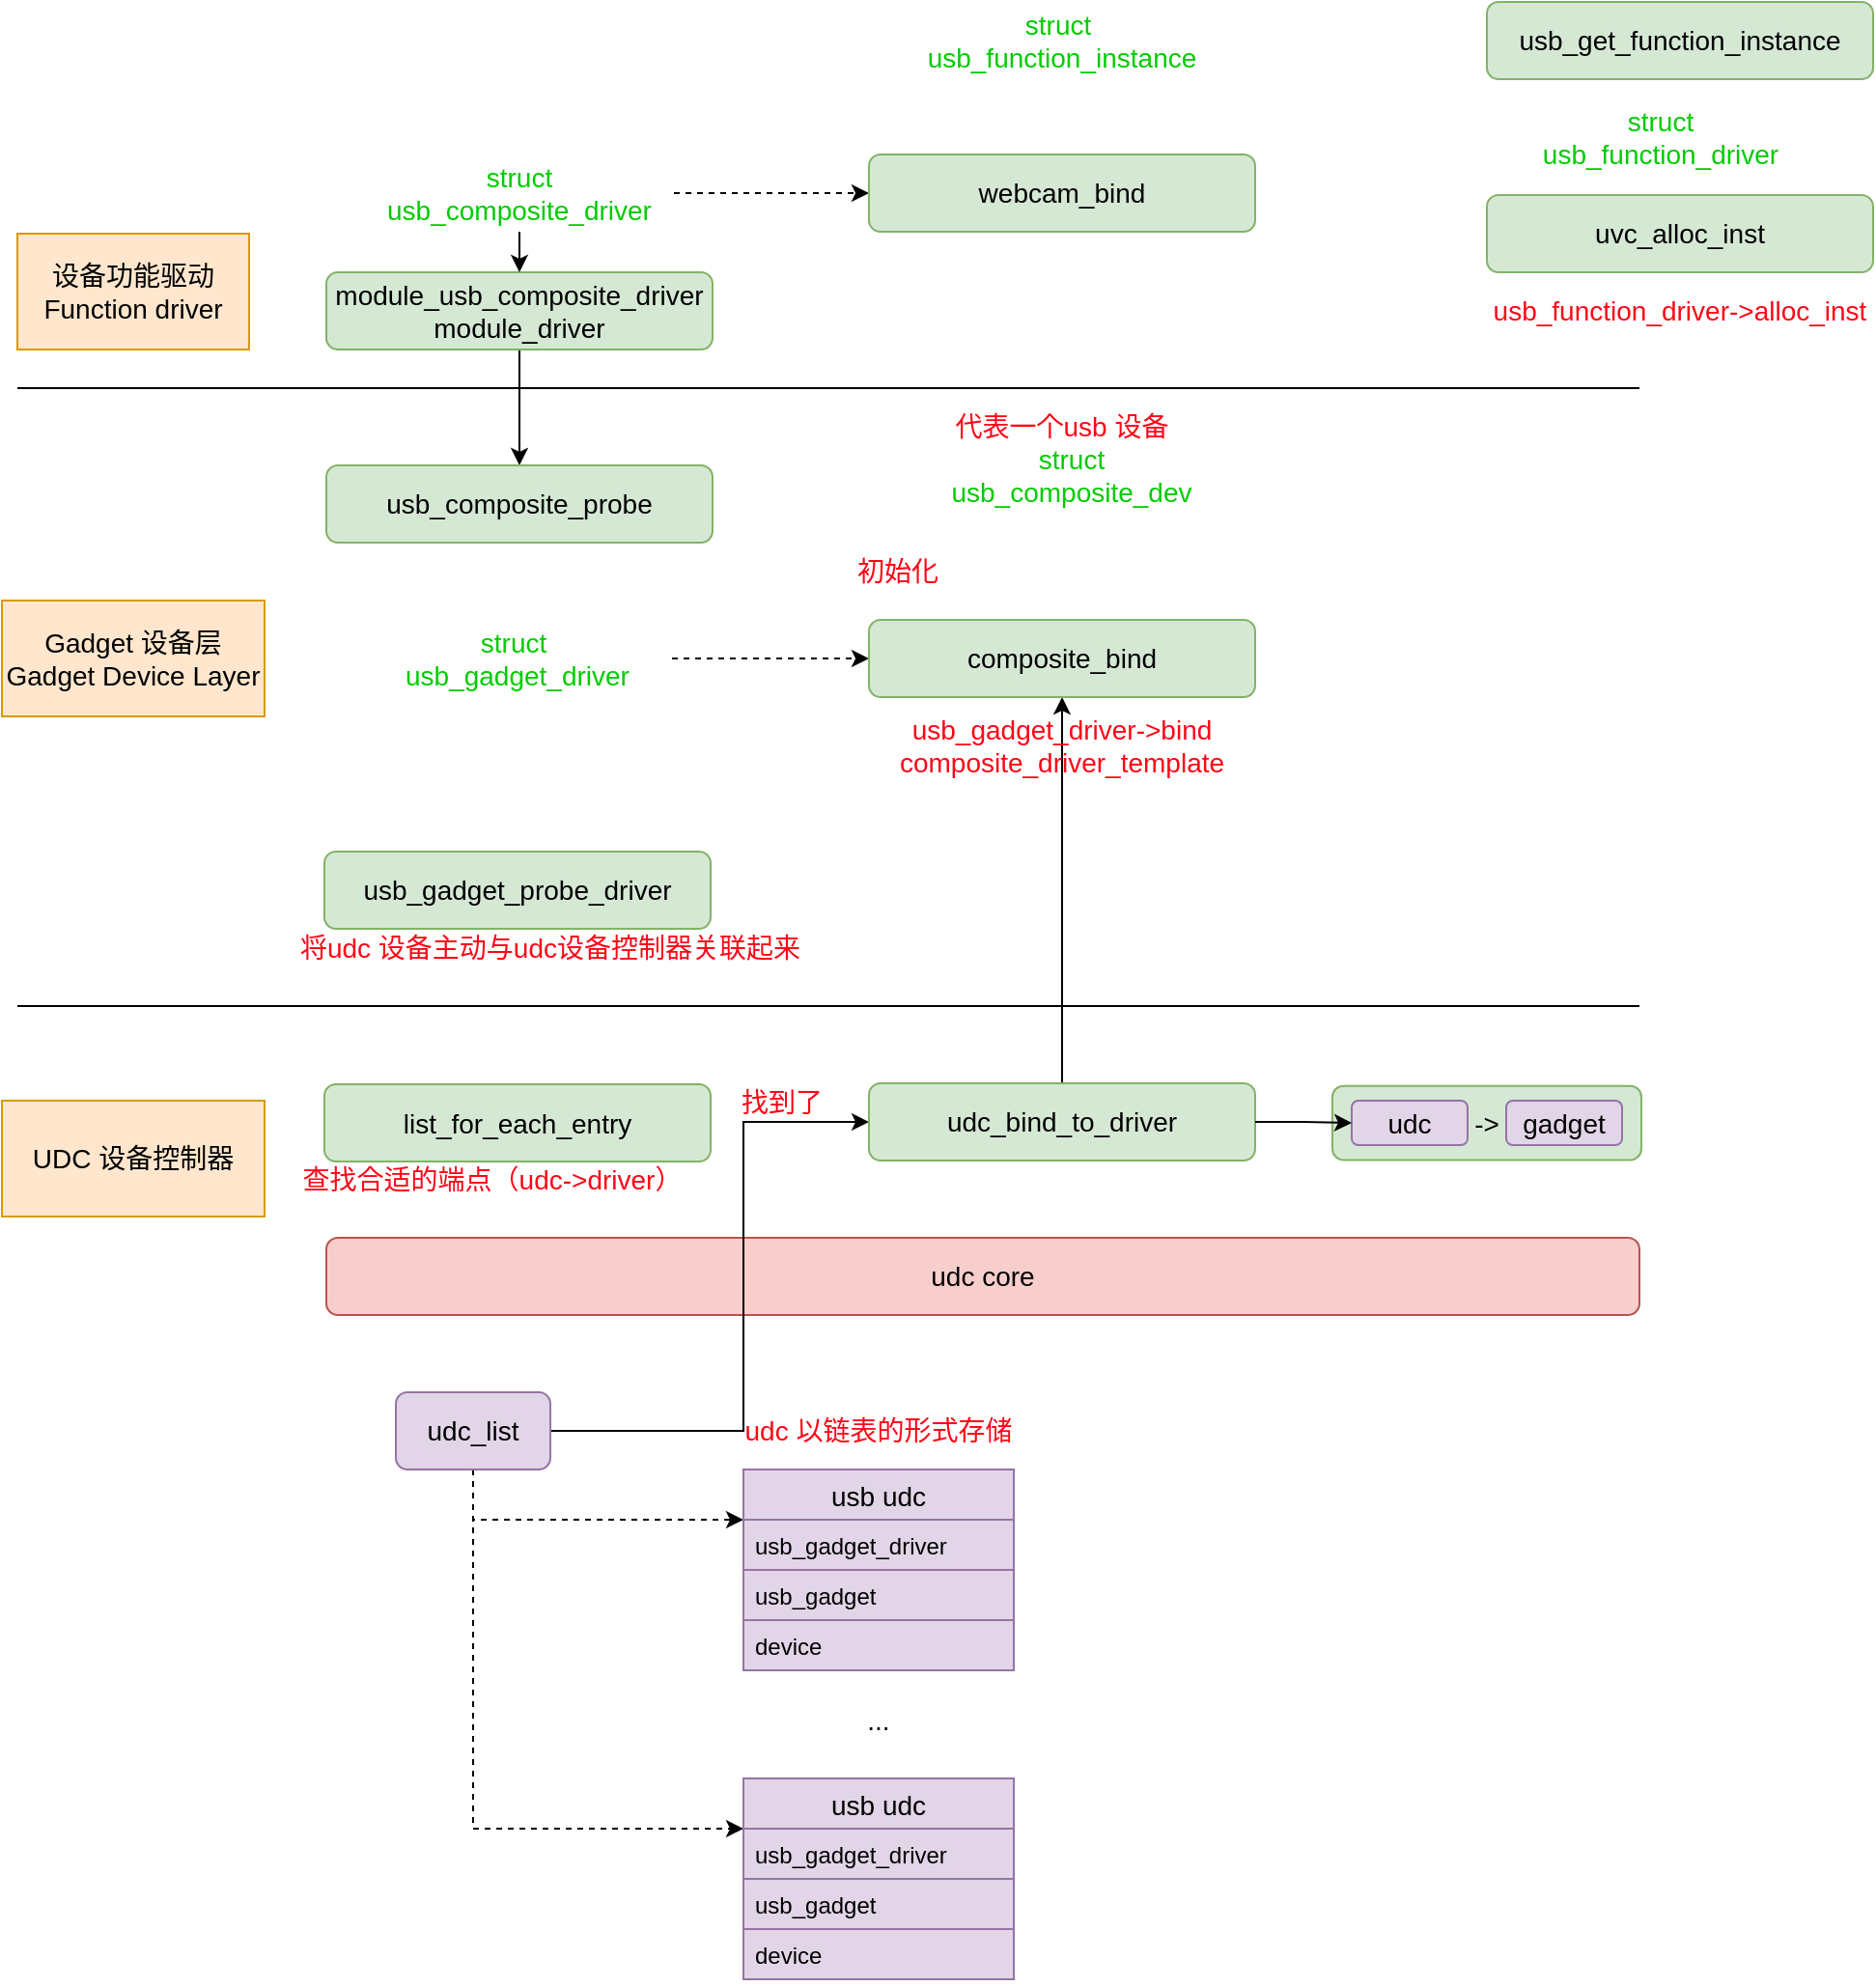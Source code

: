 <mxfile version="14.6.1" type="github">
  <diagram id="BDovwW1Q0JBoSyO907lS" name="第 1 页">
    <mxGraphModel dx="723" dy="328" grid="1" gridSize="10" guides="1" tooltips="1" connect="1" arrows="1" fold="1" page="1" pageScale="1" pageWidth="1169" pageHeight="827" math="0" shadow="0">
      <root>
        <mxCell id="0" />
        <mxCell id="1" parent="0" />
        <mxCell id="V6lHvnkKD9r7ff4-EVEF-62" style="edgeStyle=orthogonalEdgeStyle;rounded=0;orthogonalLoop=1;jettySize=auto;html=1;exitX=0.5;exitY=0;exitDx=0;exitDy=0;entryX=0.5;entryY=1;entryDx=0;entryDy=0;fontSize=14;" edge="1" parent="1" source="V6lHvnkKD9r7ff4-EVEF-18" target="V6lHvnkKD9r7ff4-EVEF-49">
          <mxGeometry relative="1" as="geometry" />
        </mxCell>
        <mxCell id="V6lHvnkKD9r7ff4-EVEF-50" value="&lt;font color=&quot;#ff0516&quot;&gt;usb_gadget_driver-&amp;gt;bind&lt;br&gt;composite_driver_template&lt;br&gt;&lt;/font&gt;" style="text;html=1;strokeColor=none;fillColor=none;align=center;verticalAlign=middle;whiteSpace=wrap;rounded=0;fontSize=14;" vertex="1" parent="1">
          <mxGeometry x="495" y="410" width="170" height="30" as="geometry" />
        </mxCell>
        <mxCell id="V6lHvnkKD9r7ff4-EVEF-17" value="&lt;font&gt;&lt;span style=&quot;font-size: 14px&quot;&gt;udc core&lt;/span&gt;&lt;br&gt;&lt;/font&gt;" style="rounded=1;whiteSpace=wrap;html=1;fillColor=#f8cecc;strokeColor=#b85450;" vertex="1" parent="1">
          <mxGeometry x="199" y="680" width="680" height="40" as="geometry" />
        </mxCell>
        <mxCell id="V6lHvnkKD9r7ff4-EVEF-10" value="" style="edgeStyle=orthogonalEdgeStyle;rounded=0;orthogonalLoop=1;jettySize=auto;html=1;fontSize=14;" edge="1" parent="1" source="V6lHvnkKD9r7ff4-EVEF-1" target="V6lHvnkKD9r7ff4-EVEF-9">
          <mxGeometry relative="1" as="geometry" />
        </mxCell>
        <mxCell id="V6lHvnkKD9r7ff4-EVEF-1" value="&lt;font&gt;&lt;span style=&quot;font-size: 14px&quot;&gt;module_usb_composite_driver&lt;/span&gt;&lt;font style=&quot;font-size: 14px&quot;&gt;&lt;br&gt;module_driver&lt;/font&gt;&lt;br&gt;&lt;/font&gt;" style="rounded=1;whiteSpace=wrap;html=1;fillColor=#d5e8d4;strokeColor=#82b366;" vertex="1" parent="1">
          <mxGeometry x="199" y="180" width="200" height="40" as="geometry" />
        </mxCell>
        <mxCell id="V6lHvnkKD9r7ff4-EVEF-14" style="edgeStyle=orthogonalEdgeStyle;rounded=0;orthogonalLoop=1;jettySize=auto;html=1;exitX=0.5;exitY=1;exitDx=0;exitDy=0;entryX=0.5;entryY=0;entryDx=0;entryDy=0;fontSize=14;" edge="1" parent="1" source="V6lHvnkKD9r7ff4-EVEF-6" target="V6lHvnkKD9r7ff4-EVEF-1">
          <mxGeometry relative="1" as="geometry" />
        </mxCell>
        <mxCell id="V6lHvnkKD9r7ff4-EVEF-65" style="edgeStyle=orthogonalEdgeStyle;rounded=0;orthogonalLoop=1;jettySize=auto;html=1;exitX=1;exitY=0.5;exitDx=0;exitDy=0;fontSize=14;dashed=1;" edge="1" parent="1" source="V6lHvnkKD9r7ff4-EVEF-6" target="V6lHvnkKD9r7ff4-EVEF-64">
          <mxGeometry relative="1" as="geometry" />
        </mxCell>
        <mxCell id="V6lHvnkKD9r7ff4-EVEF-6" value="&lt;font color=&quot;#00cc00&quot;&gt;struct usb_composite_driver&lt;/font&gt;" style="text;html=1;strokeColor=none;fillColor=none;align=center;verticalAlign=middle;whiteSpace=wrap;rounded=0;fontSize=14;" vertex="1" parent="1">
          <mxGeometry x="219" y="119" width="160" height="40" as="geometry" />
        </mxCell>
        <mxCell id="V6lHvnkKD9r7ff4-EVEF-9" value="&lt;font&gt;&lt;span style=&quot;font-size: 14px&quot;&gt;usb_composite_probe&lt;/span&gt;&lt;br&gt;&lt;/font&gt;" style="rounded=1;whiteSpace=wrap;html=1;fillColor=#d5e8d4;strokeColor=#82b366;" vertex="1" parent="1">
          <mxGeometry x="199" y="280" width="200" height="40" as="geometry" />
        </mxCell>
        <mxCell id="V6lHvnkKD9r7ff4-EVEF-66" style="edgeStyle=orthogonalEdgeStyle;rounded=0;orthogonalLoop=1;jettySize=auto;html=1;exitX=1;exitY=0.5;exitDx=0;exitDy=0;entryX=0;entryY=0.5;entryDx=0;entryDy=0;dashed=1;fontSize=14;" edge="1" parent="1" source="V6lHvnkKD9r7ff4-EVEF-11" target="V6lHvnkKD9r7ff4-EVEF-49">
          <mxGeometry relative="1" as="geometry" />
        </mxCell>
        <mxCell id="V6lHvnkKD9r7ff4-EVEF-11" value="&lt;font color=&quot;#00cc00&quot;&gt;struct&amp;nbsp;&lt;br&gt;usb_gadget_driver&lt;/font&gt;" style="text;html=1;strokeColor=none;fillColor=none;align=center;verticalAlign=middle;whiteSpace=wrap;rounded=0;fontSize=14;" vertex="1" parent="1">
          <mxGeometry x="218" y="360" width="160" height="40" as="geometry" />
        </mxCell>
        <mxCell id="V6lHvnkKD9r7ff4-EVEF-12" value="&lt;font&gt;&lt;span style=&quot;font-size: 14px&quot;&gt;usb_gadget_probe_driver&lt;/span&gt;&lt;br&gt;&lt;/font&gt;" style="rounded=1;whiteSpace=wrap;html=1;fillColor=#d5e8d4;strokeColor=#82b366;" vertex="1" parent="1">
          <mxGeometry x="198" y="480" width="200" height="40" as="geometry" />
        </mxCell>
        <mxCell id="V6lHvnkKD9r7ff4-EVEF-13" value="&lt;font color=&quot;#ff0516&quot;&gt;将udc 设备主动与udc设备控制器关联起来&lt;/font&gt;" style="text;html=1;strokeColor=none;fillColor=none;align=center;verticalAlign=middle;whiteSpace=wrap;rounded=0;fontSize=14;" vertex="1" parent="1">
          <mxGeometry x="175" y="520" width="280" height="20" as="geometry" />
        </mxCell>
        <mxCell id="V6lHvnkKD9r7ff4-EVEF-15" value="&lt;font&gt;&lt;span style=&quot;font-size: 14px&quot;&gt;list_for_each_entry&lt;/span&gt;&lt;br&gt;&lt;/font&gt;" style="rounded=1;whiteSpace=wrap;html=1;fillColor=#d5e8d4;strokeColor=#82b366;" vertex="1" parent="1">
          <mxGeometry x="198" y="600.5" width="200" height="40" as="geometry" />
        </mxCell>
        <mxCell id="V6lHvnkKD9r7ff4-EVEF-20" style="edgeStyle=orthogonalEdgeStyle;rounded=0;orthogonalLoop=1;jettySize=auto;html=1;exitX=1;exitY=0.5;exitDx=0;exitDy=0;entryX=0;entryY=0.5;entryDx=0;entryDy=0;fontSize=14;" edge="1" parent="1" source="V6lHvnkKD9r7ff4-EVEF-16" target="V6lHvnkKD9r7ff4-EVEF-18">
          <mxGeometry relative="1" as="geometry">
            <Array as="points">
              <mxPoint x="415" y="780" />
              <mxPoint x="415" y="620" />
            </Array>
          </mxGeometry>
        </mxCell>
        <mxCell id="V6lHvnkKD9r7ff4-EVEF-34" style="edgeStyle=orthogonalEdgeStyle;rounded=0;orthogonalLoop=1;jettySize=auto;html=1;exitX=0.5;exitY=1;exitDx=0;exitDy=0;entryX=0;entryY=0.25;entryDx=0;entryDy=0;fontSize=14;dashed=1;" edge="1" parent="1" source="V6lHvnkKD9r7ff4-EVEF-16" target="V6lHvnkKD9r7ff4-EVEF-24">
          <mxGeometry relative="1" as="geometry" />
        </mxCell>
        <mxCell id="V6lHvnkKD9r7ff4-EVEF-35" style="edgeStyle=orthogonalEdgeStyle;rounded=0;orthogonalLoop=1;jettySize=auto;html=1;exitX=0.5;exitY=1;exitDx=0;exitDy=0;entryX=0;entryY=0.25;entryDx=0;entryDy=0;dashed=1;fontSize=14;" edge="1" parent="1" source="V6lHvnkKD9r7ff4-EVEF-16" target="V6lHvnkKD9r7ff4-EVEF-29">
          <mxGeometry relative="1" as="geometry" />
        </mxCell>
        <mxCell id="V6lHvnkKD9r7ff4-EVEF-16" value="&lt;font&gt;&lt;span style=&quot;font-size: 14px&quot;&gt;udc_list&lt;/span&gt;&lt;br&gt;&lt;/font&gt;" style="rounded=1;whiteSpace=wrap;html=1;fillColor=#e1d5e7;strokeColor=#9673a6;" vertex="1" parent="1">
          <mxGeometry x="235" y="760" width="80" height="40" as="geometry" />
        </mxCell>
        <mxCell id="V6lHvnkKD9r7ff4-EVEF-18" value="&lt;font&gt;&lt;span style=&quot;font-size: 14px&quot;&gt;udc_bind_to_driver&lt;/span&gt;&lt;br&gt;&lt;/font&gt;" style="rounded=1;whiteSpace=wrap;html=1;fillColor=#d5e8d4;strokeColor=#82b366;" vertex="1" parent="1">
          <mxGeometry x="480" y="600" width="200" height="40" as="geometry" />
        </mxCell>
        <mxCell id="V6lHvnkKD9r7ff4-EVEF-21" value="&lt;font color=&quot;#ff0516&quot;&gt;找到了&lt;/font&gt;" style="text;html=1;strokeColor=none;fillColor=none;align=center;verticalAlign=middle;whiteSpace=wrap;rounded=0;fontSize=14;" vertex="1" parent="1">
          <mxGeometry x="405" y="600" width="60" height="20" as="geometry" />
        </mxCell>
        <mxCell id="V6lHvnkKD9r7ff4-EVEF-22" value="&lt;font color=&quot;#ff0516&quot;&gt;查找合适的端点（udc-&amp;gt;driver）&lt;/font&gt;" style="text;html=1;strokeColor=none;fillColor=none;align=center;verticalAlign=middle;whiteSpace=wrap;rounded=0;fontSize=14;" vertex="1" parent="1">
          <mxGeometry x="185" y="640" width="200" height="20" as="geometry" />
        </mxCell>
        <mxCell id="V6lHvnkKD9r7ff4-EVEF-24" value="usb udc" style="swimlane;fontStyle=0;childLayout=stackLayout;horizontal=1;startSize=26;fillColor=#e1d5e7;horizontalStack=0;resizeParent=1;resizeParentMax=0;resizeLast=0;collapsible=1;marginBottom=0;fontSize=14;strokeColor=#9673a6;" vertex="1" parent="1">
          <mxGeometry x="415" y="800" width="140" height="104" as="geometry" />
        </mxCell>
        <mxCell id="V6lHvnkKD9r7ff4-EVEF-26" value="usb_gadget_driver" style="text;strokeColor=#9673a6;fillColor=#e1d5e7;align=left;verticalAlign=top;spacingLeft=4;spacingRight=4;overflow=hidden;rotatable=0;points=[[0,0.5],[1,0.5]];portConstraint=eastwest;" vertex="1" parent="V6lHvnkKD9r7ff4-EVEF-24">
          <mxGeometry y="26" width="140" height="26" as="geometry" />
        </mxCell>
        <mxCell id="V6lHvnkKD9r7ff4-EVEF-27" value="usb_gadget" style="text;strokeColor=#9673a6;fillColor=#e1d5e7;align=left;verticalAlign=top;spacingLeft=4;spacingRight=4;overflow=hidden;rotatable=0;points=[[0,0.5],[1,0.5]];portConstraint=eastwest;" vertex="1" parent="V6lHvnkKD9r7ff4-EVEF-24">
          <mxGeometry y="52" width="140" height="26" as="geometry" />
        </mxCell>
        <mxCell id="V6lHvnkKD9r7ff4-EVEF-28" value="device" style="text;strokeColor=#9673a6;fillColor=#e1d5e7;align=left;verticalAlign=top;spacingLeft=4;spacingRight=4;overflow=hidden;rotatable=0;points=[[0,0.5],[1,0.5]];portConstraint=eastwest;" vertex="1" parent="V6lHvnkKD9r7ff4-EVEF-24">
          <mxGeometry y="78" width="140" height="26" as="geometry" />
        </mxCell>
        <mxCell id="V6lHvnkKD9r7ff4-EVEF-29" value="usb udc" style="swimlane;fontStyle=0;childLayout=stackLayout;horizontal=1;startSize=26;fillColor=#e1d5e7;horizontalStack=0;resizeParent=1;resizeParentMax=0;resizeLast=0;collapsible=1;marginBottom=0;fontSize=14;strokeColor=#9673a6;" vertex="1" parent="1">
          <mxGeometry x="415" y="960" width="140" height="104" as="geometry" />
        </mxCell>
        <mxCell id="V6lHvnkKD9r7ff4-EVEF-30" value="usb_gadget_driver" style="text;strokeColor=#9673a6;fillColor=#e1d5e7;align=left;verticalAlign=top;spacingLeft=4;spacingRight=4;overflow=hidden;rotatable=0;points=[[0,0.5],[1,0.5]];portConstraint=eastwest;" vertex="1" parent="V6lHvnkKD9r7ff4-EVEF-29">
          <mxGeometry y="26" width="140" height="26" as="geometry" />
        </mxCell>
        <mxCell id="V6lHvnkKD9r7ff4-EVEF-31" value="usb_gadget" style="text;strokeColor=#9673a6;fillColor=#e1d5e7;align=left;verticalAlign=top;spacingLeft=4;spacingRight=4;overflow=hidden;rotatable=0;points=[[0,0.5],[1,0.5]];portConstraint=eastwest;" vertex="1" parent="V6lHvnkKD9r7ff4-EVEF-29">
          <mxGeometry y="52" width="140" height="26" as="geometry" />
        </mxCell>
        <mxCell id="V6lHvnkKD9r7ff4-EVEF-32" value="device" style="text;strokeColor=#9673a6;fillColor=#e1d5e7;align=left;verticalAlign=top;spacingLeft=4;spacingRight=4;overflow=hidden;rotatable=0;points=[[0,0.5],[1,0.5]];portConstraint=eastwest;" vertex="1" parent="V6lHvnkKD9r7ff4-EVEF-29">
          <mxGeometry y="78" width="140" height="26" as="geometry" />
        </mxCell>
        <mxCell id="V6lHvnkKD9r7ff4-EVEF-33" value="..." style="text;html=1;strokeColor=none;fillColor=none;align=center;verticalAlign=middle;whiteSpace=wrap;rounded=0;fontSize=14;" vertex="1" parent="1">
          <mxGeometry x="465" y="920" width="40" height="20" as="geometry" />
        </mxCell>
        <mxCell id="V6lHvnkKD9r7ff4-EVEF-36" value="&lt;font color=&quot;#ff0516&quot;&gt;udc 以链表的形式存储&lt;/font&gt;" style="text;html=1;strokeColor=none;fillColor=none;align=center;verticalAlign=middle;whiteSpace=wrap;rounded=0;fontSize=14;" vertex="1" parent="1">
          <mxGeometry x="385" y="770" width="200" height="20" as="geometry" />
        </mxCell>
        <mxCell id="V6lHvnkKD9r7ff4-EVEF-43" value="" style="group" vertex="1" connectable="0" parent="1">
          <mxGeometry x="730" y="609" width="150" height="33" as="geometry" />
        </mxCell>
        <mxCell id="V6lHvnkKD9r7ff4-EVEF-44" value="" style="rounded=1;whiteSpace=wrap;html=1;fontSize=14;fillColor=#d5e8d4;strokeColor=#82b366;" vertex="1" parent="V6lHvnkKD9r7ff4-EVEF-43">
          <mxGeometry x="-10" y="-7.674" width="160" height="38.372" as="geometry" />
        </mxCell>
        <mxCell id="V6lHvnkKD9r7ff4-EVEF-37" value="&lt;font&gt;&lt;span style=&quot;font-size: 14px&quot;&gt;udc&lt;/span&gt;&lt;br&gt;&lt;/font&gt;" style="rounded=1;whiteSpace=wrap;html=1;fillColor=#e1d5e7;strokeColor=#9673a6;" vertex="1" parent="V6lHvnkKD9r7ff4-EVEF-43">
          <mxGeometry width="60" height="23.023" as="geometry" />
        </mxCell>
        <mxCell id="V6lHvnkKD9r7ff4-EVEF-39" value="&lt;font&gt;&lt;span style=&quot;font-size: 14px&quot;&gt;gadget&lt;/span&gt;&lt;br&gt;&lt;/font&gt;" style="rounded=1;whiteSpace=wrap;html=1;fillColor=#e1d5e7;strokeColor=#9673a6;" vertex="1" parent="V6lHvnkKD9r7ff4-EVEF-43">
          <mxGeometry x="80" width="60" height="23.023" as="geometry" />
        </mxCell>
        <mxCell id="V6lHvnkKD9r7ff4-EVEF-41" value="-&amp;gt;" style="text;html=1;strokeColor=none;fillColor=none;align=center;verticalAlign=middle;whiteSpace=wrap;rounded=0;fontSize=14;" vertex="1" parent="V6lHvnkKD9r7ff4-EVEF-43">
          <mxGeometry x="55" y="3.837" width="30" height="15.349" as="geometry" />
        </mxCell>
        <mxCell id="V6lHvnkKD9r7ff4-EVEF-48" style="edgeStyle=orthogonalEdgeStyle;rounded=0;orthogonalLoop=1;jettySize=auto;html=1;exitX=1;exitY=0.5;exitDx=0;exitDy=0;entryX=0;entryY=0.5;entryDx=0;entryDy=0;fontSize=14;" edge="1" parent="1" source="V6lHvnkKD9r7ff4-EVEF-18" target="V6lHvnkKD9r7ff4-EVEF-37">
          <mxGeometry relative="1" as="geometry" />
        </mxCell>
        <mxCell id="V6lHvnkKD9r7ff4-EVEF-49" value="&lt;font&gt;&lt;span style=&quot;font-size: 14px&quot;&gt;composite_bind&lt;/span&gt;&lt;br&gt;&lt;/font&gt;" style="rounded=1;whiteSpace=wrap;html=1;fillColor=#d5e8d4;strokeColor=#82b366;" vertex="1" parent="1">
          <mxGeometry x="480" y="360" width="200" height="40" as="geometry" />
        </mxCell>
        <mxCell id="V6lHvnkKD9r7ff4-EVEF-51" value="&lt;font color=&quot;#ff0516&quot;&gt;初始化&lt;br&gt;&lt;/font&gt;" style="text;html=1;strokeColor=none;fillColor=none;align=center;verticalAlign=middle;whiteSpace=wrap;rounded=0;fontSize=14;" vertex="1" parent="1">
          <mxGeometry x="465" y="320" width="60" height="30" as="geometry" />
        </mxCell>
        <mxCell id="V6lHvnkKD9r7ff4-EVEF-53" value="&lt;font color=&quot;#00cc00&quot;&gt;struct usb_composite_dev&lt;/font&gt;" style="text;html=1;strokeColor=none;fillColor=none;align=center;verticalAlign=middle;whiteSpace=wrap;rounded=0;fontSize=14;" vertex="1" parent="1">
          <mxGeometry x="505" y="265" width="160" height="40" as="geometry" />
        </mxCell>
        <mxCell id="V6lHvnkKD9r7ff4-EVEF-54" value="&lt;font color=&quot;#ff0516&quot;&gt;代表一个usb 设备&lt;br&gt;&lt;/font&gt;" style="text;html=1;strokeColor=none;fillColor=none;align=center;verticalAlign=middle;whiteSpace=wrap;rounded=0;fontSize=14;" vertex="1" parent="1">
          <mxGeometry x="515" y="245" width="130" height="30" as="geometry" />
        </mxCell>
        <mxCell id="V6lHvnkKD9r7ff4-EVEF-55" value="设备功能驱动&lt;br&gt;Function driver" style="rounded=0;whiteSpace=wrap;html=1;fontSize=14;fillColor=#ffe6cc;strokeColor=#d79b00;" vertex="1" parent="1">
          <mxGeometry x="39" y="160" width="120" height="60" as="geometry" />
        </mxCell>
        <mxCell id="V6lHvnkKD9r7ff4-EVEF-56" value="" style="endArrow=none;html=1;fontSize=14;" edge="1" parent="1">
          <mxGeometry width="50" height="50" relative="1" as="geometry">
            <mxPoint x="39" y="240" as="sourcePoint" />
            <mxPoint x="879" y="240" as="targetPoint" />
          </mxGeometry>
        </mxCell>
        <mxCell id="V6lHvnkKD9r7ff4-EVEF-57" value="" style="endArrow=none;html=1;fontSize=14;" edge="1" parent="1">
          <mxGeometry width="50" height="50" relative="1" as="geometry">
            <mxPoint x="39" y="560" as="sourcePoint" />
            <mxPoint x="879" y="560" as="targetPoint" />
          </mxGeometry>
        </mxCell>
        <mxCell id="V6lHvnkKD9r7ff4-EVEF-58" value="Gadget 设备层&lt;br&gt;Gadget Device Layer" style="rounded=0;whiteSpace=wrap;html=1;fontSize=14;fillColor=#ffe6cc;strokeColor=#d79b00;" vertex="1" parent="1">
          <mxGeometry x="31" y="350" width="136" height="60" as="geometry" />
        </mxCell>
        <mxCell id="V6lHvnkKD9r7ff4-EVEF-59" value="UDC 设备控制器" style="rounded=0;whiteSpace=wrap;html=1;fontSize=14;fillColor=#ffe6cc;strokeColor=#d79b00;" vertex="1" parent="1">
          <mxGeometry x="31" y="609" width="136" height="60" as="geometry" />
        </mxCell>
        <mxCell id="V6lHvnkKD9r7ff4-EVEF-64" value="&lt;font&gt;&lt;span style=&quot;font-size: 14px&quot;&gt;webcam_bind&lt;/span&gt;&lt;br&gt;&lt;/font&gt;" style="rounded=1;whiteSpace=wrap;html=1;fillColor=#d5e8d4;strokeColor=#82b366;" vertex="1" parent="1">
          <mxGeometry x="480" y="119" width="200" height="40" as="geometry" />
        </mxCell>
        <mxCell id="V6lHvnkKD9r7ff4-EVEF-67" value="&lt;font&gt;&lt;span style=&quot;font-size: 14px&quot;&gt;usb_get_function_instance&lt;/span&gt;&lt;br&gt;&lt;/font&gt;" style="rounded=1;whiteSpace=wrap;html=1;fillColor=#d5e8d4;strokeColor=#82b366;" vertex="1" parent="1">
          <mxGeometry x="800" y="40" width="200" height="40" as="geometry" />
        </mxCell>
        <mxCell id="V6lHvnkKD9r7ff4-EVEF-68" value="&lt;font color=&quot;#00cc00&quot;&gt;struct&amp;nbsp;&lt;br&gt;usb_function_instance&lt;/font&gt;" style="text;html=1;strokeColor=none;fillColor=none;align=center;verticalAlign=middle;whiteSpace=wrap;rounded=0;fontSize=14;" vertex="1" parent="1">
          <mxGeometry x="500" y="40" width="160" height="40" as="geometry" />
        </mxCell>
        <mxCell id="V6lHvnkKD9r7ff4-EVEF-69" value="&lt;font color=&quot;#00cc00&quot;&gt;struct usb_function_driver&lt;/font&gt;" style="text;html=1;strokeColor=none;fillColor=none;align=center;verticalAlign=middle;whiteSpace=wrap;rounded=0;fontSize=14;" vertex="1" parent="1">
          <mxGeometry x="810" y="90" width="160" height="40" as="geometry" />
        </mxCell>
        <mxCell id="V6lHvnkKD9r7ff4-EVEF-72" value="&lt;font&gt;&lt;span style=&quot;font-size: 14px&quot;&gt;uvc_alloc_inst&lt;/span&gt;&lt;br&gt;&lt;/font&gt;" style="rounded=1;whiteSpace=wrap;html=1;fillColor=#d5e8d4;strokeColor=#82b366;" vertex="1" parent="1">
          <mxGeometry x="800" y="140" width="200" height="40" as="geometry" />
        </mxCell>
        <mxCell id="V6lHvnkKD9r7ff4-EVEF-73" value="&lt;font color=&quot;#ff0516&quot;&gt;usb_function_driver-&amp;gt;alloc_inst&lt;br&gt;&lt;/font&gt;" style="text;html=1;strokeColor=none;fillColor=none;align=center;verticalAlign=middle;whiteSpace=wrap;rounded=0;fontSize=14;" vertex="1" parent="1">
          <mxGeometry x="800" y="185" width="200" height="30" as="geometry" />
        </mxCell>
      </root>
    </mxGraphModel>
  </diagram>
</mxfile>
